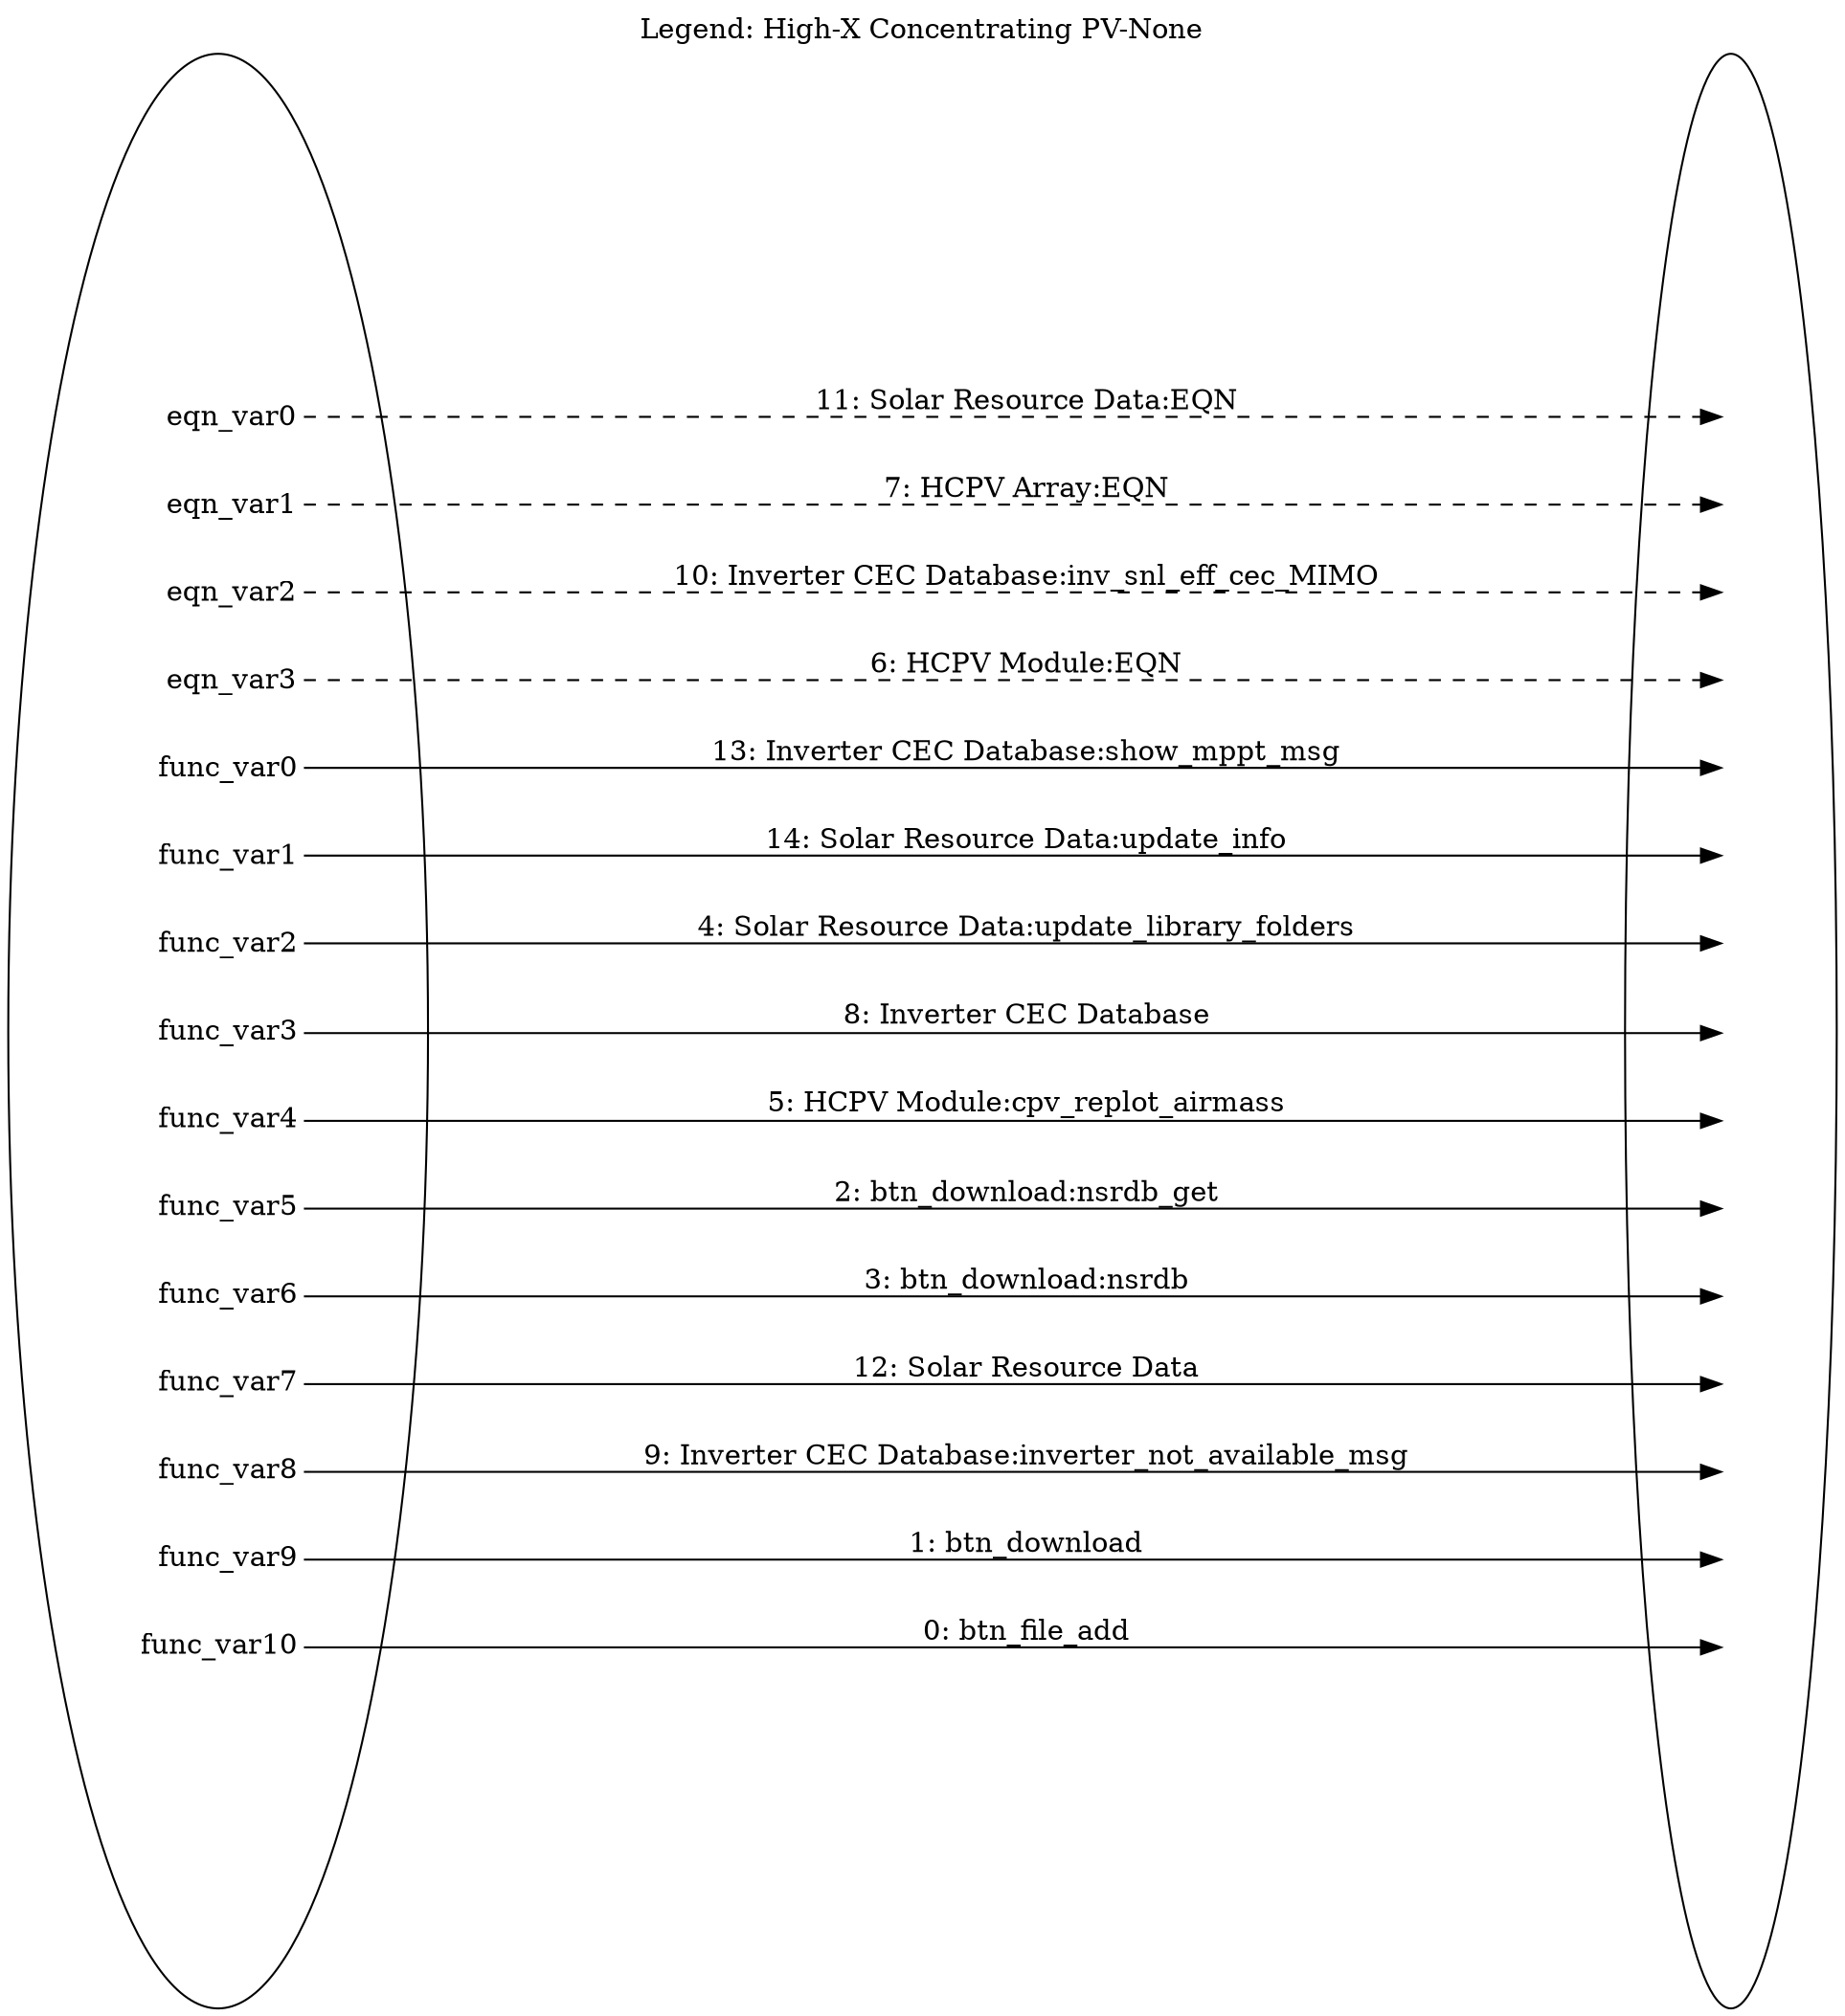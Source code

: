 digraph High_XConcentratingPV_None_legend {
	label="Legend: High-X Concentrating PV-None";
	labelloc=top;
	rankdir=LR;	ranksep="3";
	key [label=<<table border="0" cellpadding="2" cellspacing="25" cellborder="0">
	<tr><td align="right" port="e0">eqn_var0</td></tr>
	<tr><td align="right" port="e1">eqn_var1</td></tr>
	<tr><td align="right" port="e2">eqn_var2</td></tr>
	<tr><td align="right" port="e3">eqn_var3</td></tr>
	<tr><td align="right" port="o0">func_var0</td></tr>
	<tr><td align="right" port="o1">func_var1</td></tr>
	<tr><td align="right" port="o2">func_var2</td></tr>
	<tr><td align="right" port="o3">func_var3</td></tr>
	<tr><td align="right" port="o4">func_var4</td></tr>
	<tr><td align="right" port="o5">func_var5</td></tr>
	<tr><td align="right" port="o6">func_var6</td></tr>
	<tr><td align="right" port="o7">func_var7</td></tr>
	<tr><td align="right" port="o8">func_var8</td></tr>
	<tr><td align="right" port="o9">func_var9</td></tr>
	<tr><td align="right" port="o10">func_var10</td></tr>
	</table>>]
	key2 [label=<<table border="0" cellpadding="2" cellspacing="25" cellborder="0">
	<tr><td port="e0">&nbsp;</td></tr>
	<tr><td port="e1">&nbsp;</td></tr>
	<tr><td port="e2">&nbsp;</td></tr>
	<tr><td port="e3">&nbsp;</td></tr>
	<tr><td port="o0">&nbsp;</td></tr>
	<tr><td port="o1">&nbsp;</td></tr>
	<tr><td port="o2">&nbsp;</td></tr>
	<tr><td port="o3">&nbsp;</td></tr>
	<tr><td port="o4">&nbsp;</td></tr>
	<tr><td port="o5">&nbsp;</td></tr>
	<tr><td port="o6">&nbsp;</td></tr>
	<tr><td port="o7">&nbsp;</td></tr>
	<tr><td port="o8">&nbsp;</td></tr>
	<tr><td port="o9">&nbsp;</td></tr>
	<tr><td port="o10">&nbsp;</td></tr>
	</table>>]
	key:e0:e -> key2:e0:w [style=dashed, label="11: Solar Resource Data:EQN"]
	key:e1:e -> key2:e1:w [style=dashed, label="7: HCPV Array:EQN"]
	key:e2:e -> key2:e2:w [style=dashed, label="10: Inverter CEC Database:inv_snl_eff_cec_MIMO"]
	key:e3:e -> key2:e3:w [style=dashed, label="6: HCPV Module:EQN"]
	key:o0:e -> key2:o0:w [label="13: Inverter CEC Database:show_mppt_msg"]
	key:o1:e -> key2:o1:w [label="14: Solar Resource Data:update_info"]
	key:o2:e -> key2:o2:w [label="4: Solar Resource Data:update_library_folders"]
	key:o3:e -> key2:o3:w [label="8: Inverter CEC Database"]
	key:o4:e -> key2:o4:w [label="5: HCPV Module:cpv_replot_airmass"]
	key:o5:e -> key2:o5:w [label="2: btn_download:nsrdb_get"]
	key:o6:e -> key2:o6:w [label="3: btn_download:nsrdb"]
	key:o7:e -> key2:o7:w [label="12: Solar Resource Data"]
	key:o8:e -> key2:o8:w [label="9: Inverter CEC Database:inverter_not_available_msg"]
	key:o9:e -> key2:o9:w [label="1: btn_download"]
	key:o10:e -> key2:o10:w [label="0: btn_file_add"]
}